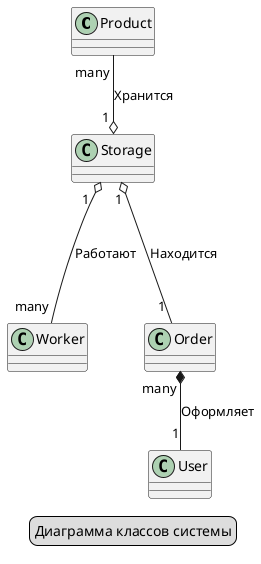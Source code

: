 @startuml "Clases_without_fields"
legend right
  Диаграмма классов системы
endlegend
Product "many" --o "1 " Storage: Хранится
Storage "1  " o--- "many" Worker: Работают
Order "many"*-- "1"User: Оформляет
Storage "1" o--- "1 "Order: Находится
@enduml
